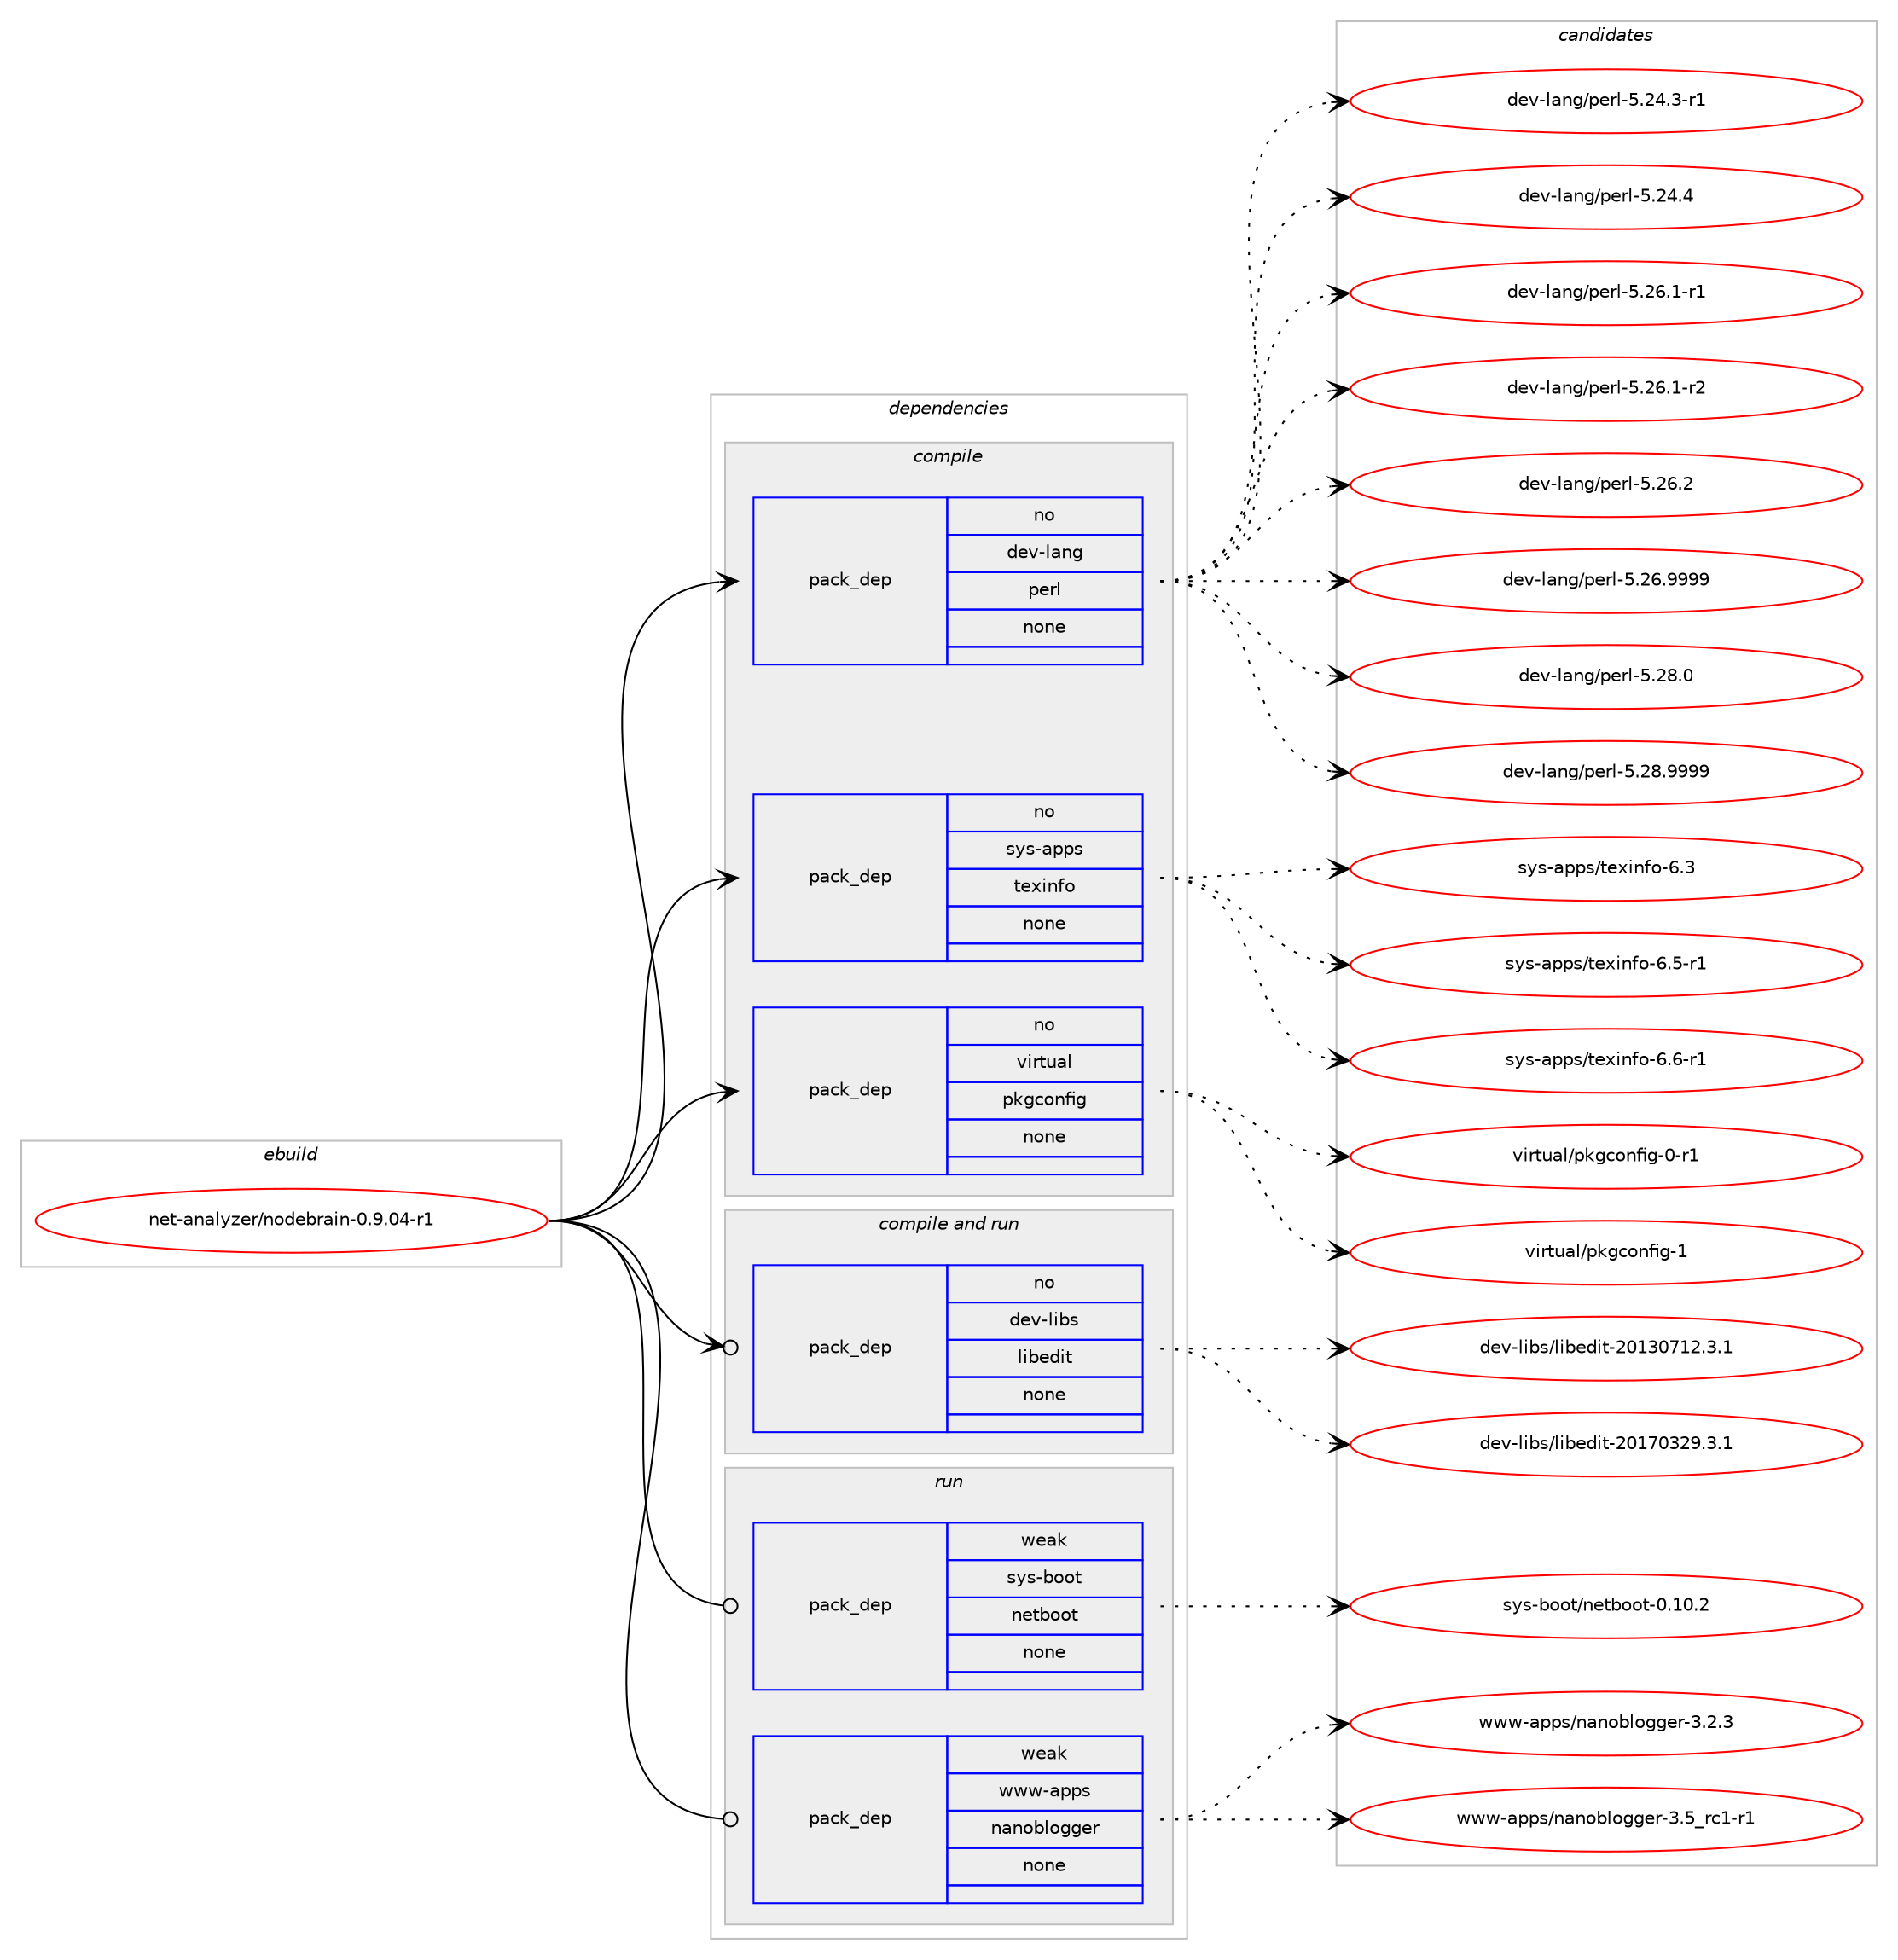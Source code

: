 digraph prolog {

# *************
# Graph options
# *************

newrank=true;
concentrate=true;
compound=true;
graph [rankdir=LR,fontname=Helvetica,fontsize=10,ranksep=1.5];#, ranksep=2.5, nodesep=0.2];
edge  [arrowhead=vee];
node  [fontname=Helvetica,fontsize=10];

# **********
# The ebuild
# **********

subgraph cluster_leftcol {
color=gray;
rank=same;
label=<<i>ebuild</i>>;
id [label="net-analyzer/nodebrain-0.9.04-r1", color=red, width=4, href="../net-analyzer/nodebrain-0.9.04-r1.svg"];
}

# ****************
# The dependencies
# ****************

subgraph cluster_midcol {
color=gray;
label=<<i>dependencies</i>>;
subgraph cluster_compile {
fillcolor="#eeeeee";
style=filled;
label=<<i>compile</i>>;
subgraph pack1177035 {
dependency1646132 [label=<<TABLE BORDER="0" CELLBORDER="1" CELLSPACING="0" CELLPADDING="4" WIDTH="220"><TR><TD ROWSPAN="6" CELLPADDING="30">pack_dep</TD></TR><TR><TD WIDTH="110">no</TD></TR><TR><TD>dev-lang</TD></TR><TR><TD>perl</TD></TR><TR><TD>none</TD></TR><TR><TD></TD></TR></TABLE>>, shape=none, color=blue];
}
id:e -> dependency1646132:w [weight=20,style="solid",arrowhead="vee"];
subgraph pack1177036 {
dependency1646133 [label=<<TABLE BORDER="0" CELLBORDER="1" CELLSPACING="0" CELLPADDING="4" WIDTH="220"><TR><TD ROWSPAN="6" CELLPADDING="30">pack_dep</TD></TR><TR><TD WIDTH="110">no</TD></TR><TR><TD>sys-apps</TD></TR><TR><TD>texinfo</TD></TR><TR><TD>none</TD></TR><TR><TD></TD></TR></TABLE>>, shape=none, color=blue];
}
id:e -> dependency1646133:w [weight=20,style="solid",arrowhead="vee"];
subgraph pack1177037 {
dependency1646134 [label=<<TABLE BORDER="0" CELLBORDER="1" CELLSPACING="0" CELLPADDING="4" WIDTH="220"><TR><TD ROWSPAN="6" CELLPADDING="30">pack_dep</TD></TR><TR><TD WIDTH="110">no</TD></TR><TR><TD>virtual</TD></TR><TR><TD>pkgconfig</TD></TR><TR><TD>none</TD></TR><TR><TD></TD></TR></TABLE>>, shape=none, color=blue];
}
id:e -> dependency1646134:w [weight=20,style="solid",arrowhead="vee"];
}
subgraph cluster_compileandrun {
fillcolor="#eeeeee";
style=filled;
label=<<i>compile and run</i>>;
subgraph pack1177038 {
dependency1646135 [label=<<TABLE BORDER="0" CELLBORDER="1" CELLSPACING="0" CELLPADDING="4" WIDTH="220"><TR><TD ROWSPAN="6" CELLPADDING="30">pack_dep</TD></TR><TR><TD WIDTH="110">no</TD></TR><TR><TD>dev-libs</TD></TR><TR><TD>libedit</TD></TR><TR><TD>none</TD></TR><TR><TD></TD></TR></TABLE>>, shape=none, color=blue];
}
id:e -> dependency1646135:w [weight=20,style="solid",arrowhead="odotvee"];
}
subgraph cluster_run {
fillcolor="#eeeeee";
style=filled;
label=<<i>run</i>>;
subgraph pack1177039 {
dependency1646136 [label=<<TABLE BORDER="0" CELLBORDER="1" CELLSPACING="0" CELLPADDING="4" WIDTH="220"><TR><TD ROWSPAN="6" CELLPADDING="30">pack_dep</TD></TR><TR><TD WIDTH="110">weak</TD></TR><TR><TD>sys-boot</TD></TR><TR><TD>netboot</TD></TR><TR><TD>none</TD></TR><TR><TD></TD></TR></TABLE>>, shape=none, color=blue];
}
id:e -> dependency1646136:w [weight=20,style="solid",arrowhead="odot"];
subgraph pack1177040 {
dependency1646137 [label=<<TABLE BORDER="0" CELLBORDER="1" CELLSPACING="0" CELLPADDING="4" WIDTH="220"><TR><TD ROWSPAN="6" CELLPADDING="30">pack_dep</TD></TR><TR><TD WIDTH="110">weak</TD></TR><TR><TD>www-apps</TD></TR><TR><TD>nanoblogger</TD></TR><TR><TD>none</TD></TR><TR><TD></TD></TR></TABLE>>, shape=none, color=blue];
}
id:e -> dependency1646137:w [weight=20,style="solid",arrowhead="odot"];
}
}

# **************
# The candidates
# **************

subgraph cluster_choices {
rank=same;
color=gray;
label=<<i>candidates</i>>;

subgraph choice1177035 {
color=black;
nodesep=1;
choice100101118451089711010347112101114108455346505246514511449 [label="dev-lang/perl-5.24.3-r1", color=red, width=4,href="../dev-lang/perl-5.24.3-r1.svg"];
choice10010111845108971101034711210111410845534650524652 [label="dev-lang/perl-5.24.4", color=red, width=4,href="../dev-lang/perl-5.24.4.svg"];
choice100101118451089711010347112101114108455346505446494511449 [label="dev-lang/perl-5.26.1-r1", color=red, width=4,href="../dev-lang/perl-5.26.1-r1.svg"];
choice100101118451089711010347112101114108455346505446494511450 [label="dev-lang/perl-5.26.1-r2", color=red, width=4,href="../dev-lang/perl-5.26.1-r2.svg"];
choice10010111845108971101034711210111410845534650544650 [label="dev-lang/perl-5.26.2", color=red, width=4,href="../dev-lang/perl-5.26.2.svg"];
choice10010111845108971101034711210111410845534650544657575757 [label="dev-lang/perl-5.26.9999", color=red, width=4,href="../dev-lang/perl-5.26.9999.svg"];
choice10010111845108971101034711210111410845534650564648 [label="dev-lang/perl-5.28.0", color=red, width=4,href="../dev-lang/perl-5.28.0.svg"];
choice10010111845108971101034711210111410845534650564657575757 [label="dev-lang/perl-5.28.9999", color=red, width=4,href="../dev-lang/perl-5.28.9999.svg"];
dependency1646132:e -> choice100101118451089711010347112101114108455346505246514511449:w [style=dotted,weight="100"];
dependency1646132:e -> choice10010111845108971101034711210111410845534650524652:w [style=dotted,weight="100"];
dependency1646132:e -> choice100101118451089711010347112101114108455346505446494511449:w [style=dotted,weight="100"];
dependency1646132:e -> choice100101118451089711010347112101114108455346505446494511450:w [style=dotted,weight="100"];
dependency1646132:e -> choice10010111845108971101034711210111410845534650544650:w [style=dotted,weight="100"];
dependency1646132:e -> choice10010111845108971101034711210111410845534650544657575757:w [style=dotted,weight="100"];
dependency1646132:e -> choice10010111845108971101034711210111410845534650564648:w [style=dotted,weight="100"];
dependency1646132:e -> choice10010111845108971101034711210111410845534650564657575757:w [style=dotted,weight="100"];
}
subgraph choice1177036 {
color=black;
nodesep=1;
choice11512111545971121121154711610112010511010211145544651 [label="sys-apps/texinfo-6.3", color=red, width=4,href="../sys-apps/texinfo-6.3.svg"];
choice115121115459711211211547116101120105110102111455446534511449 [label="sys-apps/texinfo-6.5-r1", color=red, width=4,href="../sys-apps/texinfo-6.5-r1.svg"];
choice115121115459711211211547116101120105110102111455446544511449 [label="sys-apps/texinfo-6.6-r1", color=red, width=4,href="../sys-apps/texinfo-6.6-r1.svg"];
dependency1646133:e -> choice11512111545971121121154711610112010511010211145544651:w [style=dotted,weight="100"];
dependency1646133:e -> choice115121115459711211211547116101120105110102111455446534511449:w [style=dotted,weight="100"];
dependency1646133:e -> choice115121115459711211211547116101120105110102111455446544511449:w [style=dotted,weight="100"];
}
subgraph choice1177037 {
color=black;
nodesep=1;
choice11810511411611797108471121071039911111010210510345484511449 [label="virtual/pkgconfig-0-r1", color=red, width=4,href="../virtual/pkgconfig-0-r1.svg"];
choice1181051141161179710847112107103991111101021051034549 [label="virtual/pkgconfig-1", color=red, width=4,href="../virtual/pkgconfig-1.svg"];
dependency1646134:e -> choice11810511411611797108471121071039911111010210510345484511449:w [style=dotted,weight="100"];
dependency1646134:e -> choice1181051141161179710847112107103991111101021051034549:w [style=dotted,weight="100"];
}
subgraph choice1177038 {
color=black;
nodesep=1;
choice1001011184510810598115471081059810110010511645504849514855495046514649 [label="dev-libs/libedit-20130712.3.1", color=red, width=4,href="../dev-libs/libedit-20130712.3.1.svg"];
choice1001011184510810598115471081059810110010511645504849554851505746514649 [label="dev-libs/libedit-20170329.3.1", color=red, width=4,href="../dev-libs/libedit-20170329.3.1.svg"];
dependency1646135:e -> choice1001011184510810598115471081059810110010511645504849514855495046514649:w [style=dotted,weight="100"];
dependency1646135:e -> choice1001011184510810598115471081059810110010511645504849554851505746514649:w [style=dotted,weight="100"];
}
subgraph choice1177039 {
color=black;
nodesep=1;
choice1151211154598111111116471101011169811111111645484649484650 [label="sys-boot/netboot-0.10.2", color=red, width=4,href="../sys-boot/netboot-0.10.2.svg"];
dependency1646136:e -> choice1151211154598111111116471101011169811111111645484649484650:w [style=dotted,weight="100"];
}
subgraph choice1177040 {
color=black;
nodesep=1;
choice1191191194597112112115471109711011198108111103103101114455146504651 [label="www-apps/nanoblogger-3.2.3", color=red, width=4,href="../www-apps/nanoblogger-3.2.3.svg"];
choice1191191194597112112115471109711011198108111103103101114455146539511499494511449 [label="www-apps/nanoblogger-3.5_rc1-r1", color=red, width=4,href="../www-apps/nanoblogger-3.5_rc1-r1.svg"];
dependency1646137:e -> choice1191191194597112112115471109711011198108111103103101114455146504651:w [style=dotted,weight="100"];
dependency1646137:e -> choice1191191194597112112115471109711011198108111103103101114455146539511499494511449:w [style=dotted,weight="100"];
}
}

}
